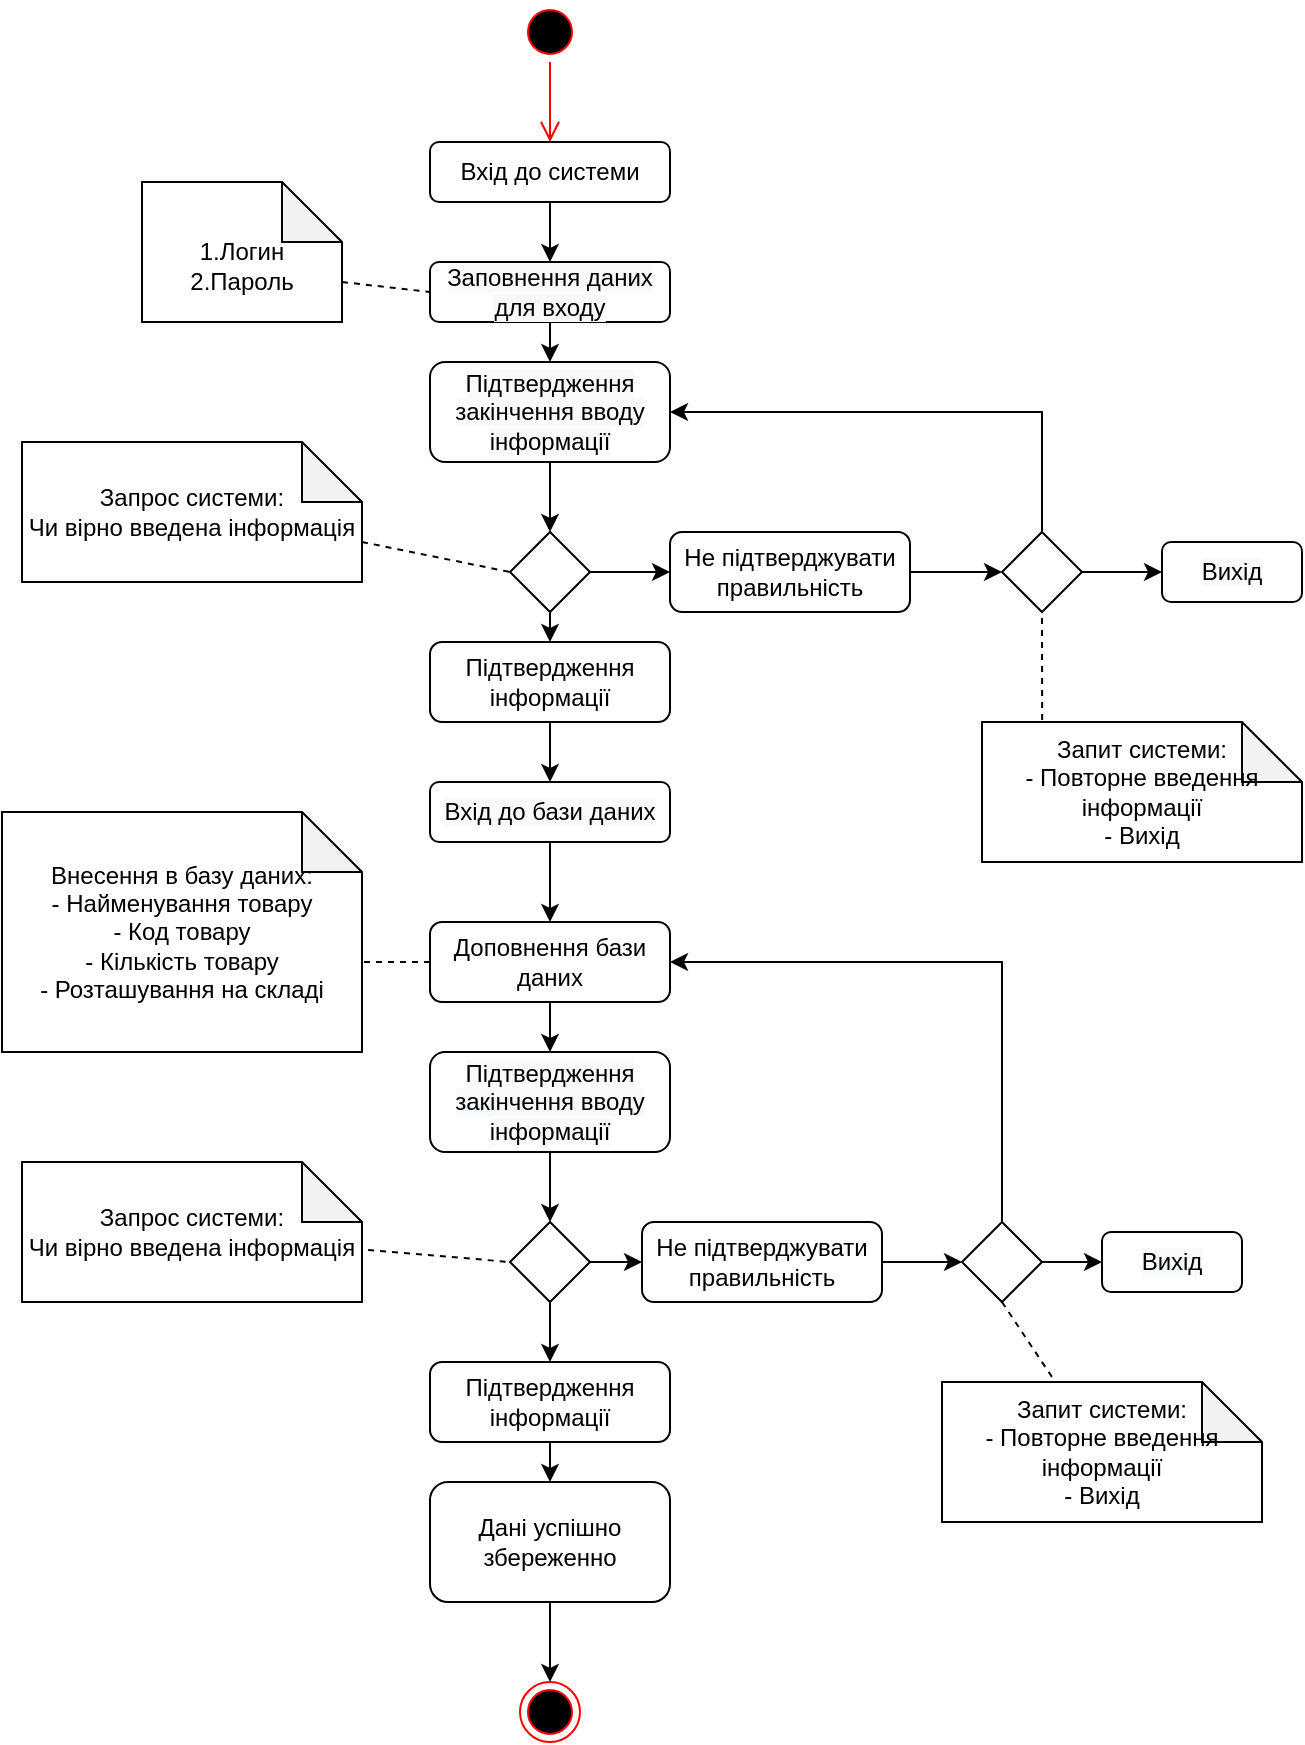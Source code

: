<mxfile version="13.7.7" type="device"><diagram id="iF1unBF6WMD4QPWd034g" name="Page-1"><mxGraphModel dx="786" dy="869" grid="1" gridSize="10" guides="1" tooltips="1" connect="1" arrows="1" fold="1" page="1" pageScale="1" pageWidth="827" pageHeight="1169" math="0" shadow="0"><root><mxCell id="0"/><mxCell id="1" parent="0"/><mxCell id="Y7XJX341RrORSFOuEEj--4" value="" style="endArrow=classic;html=1;exitX=0.5;exitY=1;exitDx=0;exitDy=0;entryX=0.5;entryY=0;entryDx=0;entryDy=0;" parent="1" source="Y7XJX341RrORSFOuEEj--38" target="Y7XJX341RrORSFOuEEj--39" edge="1"><mxGeometry width="50" height="50" relative="1" as="geometry"><mxPoint x="414" y="170" as="sourcePoint"/><mxPoint x="414" y="210" as="targetPoint"/></mxGeometry></mxCell><mxCell id="Y7XJX341RrORSFOuEEj--6" value="" style="rhombus;whiteSpace=wrap;html=1;" parent="1" vertex="1"><mxGeometry x="394" y="325" width="40" height="40" as="geometry"/></mxCell><mxCell id="Y7XJX341RrORSFOuEEj--7" value="" style="endArrow=classic;html=1;exitX=0.5;exitY=1;exitDx=0;exitDy=0;entryX=0.5;entryY=0;entryDx=0;entryDy=0;" parent="1" source="Y7XJX341RrORSFOuEEj--39" target="Y7XJX341RrORSFOuEEj--40" edge="1"><mxGeometry width="50" height="50" relative="1" as="geometry"><mxPoint x="414" y="250" as="sourcePoint"/><mxPoint x="414" y="270" as="targetPoint"/></mxGeometry></mxCell><mxCell id="Y7XJX341RrORSFOuEEj--8" value="&lt;br&gt;1.Логин&lt;br&gt;2.Пароль" style="shape=note;whiteSpace=wrap;html=1;backgroundOutline=1;darkOpacity=0.05;" parent="1" vertex="1"><mxGeometry x="210" y="150" width="100" height="70" as="geometry"/></mxCell><mxCell id="Y7XJX341RrORSFOuEEj--9" value="" style="endArrow=none;dashed=1;html=1;exitX=0;exitY=0;exitDx=100;exitDy=50;exitPerimeter=0;entryX=0;entryY=0.5;entryDx=0;entryDy=0;" parent="1" source="Y7XJX341RrORSFOuEEj--8" target="Y7XJX341RrORSFOuEEj--39" edge="1"><mxGeometry width="50" height="50" relative="1" as="geometry"><mxPoint x="420" y="360" as="sourcePoint"/><mxPoint x="354" y="230" as="targetPoint"/></mxGeometry></mxCell><mxCell id="Y7XJX341RrORSFOuEEj--10" value="Запрос системи:&lt;br&gt;Чи вірно введена інформація" style="shape=note;whiteSpace=wrap;html=1;backgroundOutline=1;darkOpacity=0.05;" parent="1" vertex="1"><mxGeometry x="150" y="280" width="170" height="70" as="geometry"/></mxCell><mxCell id="Y7XJX341RrORSFOuEEj--11" value="" style="endArrow=none;dashed=1;html=1;exitX=0;exitY=0;exitDx=170;exitDy=50;exitPerimeter=0;entryX=0;entryY=0.5;entryDx=0;entryDy=0;" parent="1" source="Y7XJX341RrORSFOuEEj--10" target="Y7XJX341RrORSFOuEEj--6" edge="1"><mxGeometry width="50" height="50" relative="1" as="geometry"><mxPoint x="420" y="360" as="sourcePoint"/><mxPoint x="470" y="310" as="targetPoint"/></mxGeometry></mxCell><mxCell id="Y7XJX341RrORSFOuEEj--12" value="" style="endArrow=classic;html=1;exitX=0.5;exitY=1;exitDx=0;exitDy=0;entryX=0.5;entryY=0;entryDx=0;entryDy=0;" parent="1" source="Y7XJX341RrORSFOuEEj--6" target="Y7XJX341RrORSFOuEEj--46" edge="1"><mxGeometry width="50" height="50" relative="1" as="geometry"><mxPoint x="420" y="360" as="sourcePoint"/><mxPoint x="414" y="400" as="targetPoint"/></mxGeometry></mxCell><mxCell id="Y7XJX341RrORSFOuEEj--15" value="" style="endArrow=classic;html=1;exitX=1;exitY=0.5;exitDx=0;exitDy=0;entryX=0;entryY=0.5;entryDx=0;entryDy=0;" parent="1" source="Y7XJX341RrORSFOuEEj--6" target="Y7XJX341RrORSFOuEEj--43" edge="1"><mxGeometry width="50" height="50" relative="1" as="geometry"><mxPoint x="500" y="230" as="sourcePoint"/><mxPoint x="474" y="360" as="targetPoint"/></mxGeometry></mxCell><mxCell id="Y7XJX341RrORSFOuEEj--18" value="" style="endArrow=classic;html=1;exitX=1;exitY=0.5;exitDx=0;exitDy=0;entryX=0;entryY=0.5;entryDx=0;entryDy=0;" parent="1" source="Y7XJX341RrORSFOuEEj--43" target="Y7XJX341RrORSFOuEEj--19" edge="1"><mxGeometry width="50" height="50" relative="1" as="geometry"><mxPoint x="594" y="360" as="sourcePoint"/><mxPoint x="640" y="290" as="targetPoint"/></mxGeometry></mxCell><mxCell id="Y7XJX341RrORSFOuEEj--45" style="edgeStyle=orthogonalEdgeStyle;rounded=0;orthogonalLoop=1;jettySize=auto;html=1;exitX=0.5;exitY=0;exitDx=0;exitDy=0;entryX=1;entryY=0.5;entryDx=0;entryDy=0;" parent="1" source="Y7XJX341RrORSFOuEEj--19" target="Y7XJX341RrORSFOuEEj--40" edge="1"><mxGeometry relative="1" as="geometry"/></mxCell><mxCell id="Y7XJX341RrORSFOuEEj--19" value="" style="rhombus;whiteSpace=wrap;html=1;" parent="1" vertex="1"><mxGeometry x="640" y="325" width="40" height="40" as="geometry"/></mxCell><mxCell id="Y7XJX341RrORSFOuEEj--20" value="Запит системи:&lt;br&gt;- Повторне введення інформації&lt;br&gt;- Вихід" style="shape=note;whiteSpace=wrap;html=1;backgroundOutline=1;darkOpacity=0.05;" parent="1" vertex="1"><mxGeometry x="630" y="420" width="160" height="70" as="geometry"/></mxCell><mxCell id="Y7XJX341RrORSFOuEEj--21" value="" style="endArrow=none;dashed=1;html=1;entryX=0.5;entryY=1;entryDx=0;entryDy=0;exitX=0.188;exitY=-0.014;exitDx=0;exitDy=0;exitPerimeter=0;" parent="1" source="Y7XJX341RrORSFOuEEj--20" target="Y7XJX341RrORSFOuEEj--19" edge="1"><mxGeometry width="50" height="50" relative="1" as="geometry"><mxPoint x="660" y="340" as="sourcePoint"/><mxPoint x="550" y="300" as="targetPoint"/></mxGeometry></mxCell><mxCell id="Y7XJX341RrORSFOuEEj--24" value="" style="endArrow=classic;html=1;exitX=1;exitY=0.5;exitDx=0;exitDy=0;entryX=0;entryY=0.5;entryDx=0;entryDy=0;" parent="1" source="Y7XJX341RrORSFOuEEj--19" target="Y7XJX341RrORSFOuEEj--44" edge="1"><mxGeometry width="50" height="50" relative="1" as="geometry"><mxPoint x="500" y="340" as="sourcePoint"/><mxPoint x="710" y="345" as="targetPoint"/></mxGeometry></mxCell><mxCell id="Y7XJX341RrORSFOuEEj--30" style="edgeStyle=orthogonalEdgeStyle;rounded=0;orthogonalLoop=1;jettySize=auto;html=1;exitX=0.5;exitY=1;exitDx=0;exitDy=0;entryX=0.5;entryY=0;entryDx=0;entryDy=0;" parent="1" source="Y7XJX341RrORSFOuEEj--47" target="Y7XJX341RrORSFOuEEj--50" edge="1"><mxGeometry relative="1" as="geometry"><mxPoint x="414" y="480" as="sourcePoint"/><mxPoint x="414" y="520" as="targetPoint"/></mxGeometry></mxCell><mxCell id="Y7XJX341RrORSFOuEEj--31" value="Внесення в базу даних:&lt;br&gt;- Найменування товару&lt;br&gt;- Код товару&lt;br&gt;- Кількість товару&lt;br&gt;- Розташування на складі" style="shape=note;whiteSpace=wrap;html=1;backgroundOutline=1;darkOpacity=0.05;" parent="1" vertex="1"><mxGeometry x="140" y="465" width="180" height="120" as="geometry"/></mxCell><mxCell id="Y7XJX341RrORSFOuEEj--32" value="" style="endArrow=none;dashed=1;html=1;entryX=0;entryY=0;entryDx=180;entryDy=75;entryPerimeter=0;exitX=0;exitY=0.5;exitDx=0;exitDy=0;" parent="1" source="Y7XJX341RrORSFOuEEj--50" target="Y7XJX341RrORSFOuEEj--31" edge="1"><mxGeometry width="50" height="50" relative="1" as="geometry"><mxPoint x="354" y="540" as="sourcePoint"/><mxPoint x="500" y="250" as="targetPoint"/></mxGeometry></mxCell><mxCell id="Y7XJX341RrORSFOuEEj--34" style="edgeStyle=orthogonalEdgeStyle;rounded=0;orthogonalLoop=1;jettySize=auto;html=1;exitX=0.5;exitY=1;exitDx=0;exitDy=0;entryX=0.5;entryY=0;entryDx=0;entryDy=0;" parent="1" source="Y7XJX341RrORSFOuEEj--40" target="Y7XJX341RrORSFOuEEj--6" edge="1"><mxGeometry relative="1" as="geometry"><mxPoint x="414" y="320" as="sourcePoint"/></mxGeometry></mxCell><mxCell id="Y7XJX341RrORSFOuEEj--37" style="edgeStyle=orthogonalEdgeStyle;rounded=0;orthogonalLoop=1;jettySize=auto;html=1;entryX=0.5;entryY=0;entryDx=0;entryDy=0;exitX=0.5;exitY=1;exitDx=0;exitDy=0;" parent="1" source="Y7XJX341RrORSFOuEEj--46" target="Y7XJX341RrORSFOuEEj--47" edge="1"><mxGeometry relative="1" as="geometry"><mxPoint x="510" y="450" as="sourcePoint"/><mxPoint x="414" y="440" as="targetPoint"/></mxGeometry></mxCell><mxCell id="Y7XJX341RrORSFOuEEj--38" value="&lt;span&gt;Вхід до системи&lt;/span&gt;" style="rounded=1;whiteSpace=wrap;html=1;" parent="1" vertex="1"><mxGeometry x="354" y="130" width="120" height="30" as="geometry"/></mxCell><mxCell id="Y7XJX341RrORSFOuEEj--39" value="&#10;&#10;&lt;span style=&quot;color: rgb(0, 0, 0); font-family: helvetica; font-size: 12px; font-style: normal; font-weight: 400; letter-spacing: normal; text-align: center; text-indent: 0px; text-transform: none; word-spacing: 0px; background-color: rgb(248, 249, 250); display: inline; float: none;&quot;&gt;Заповнення даних для входу&lt;/span&gt;&#10;&#10;" style="rounded=1;whiteSpace=wrap;html=1;" parent="1" vertex="1"><mxGeometry x="354" y="190" width="120" height="30" as="geometry"/></mxCell><mxCell id="Y7XJX341RrORSFOuEEj--40" value="&lt;span style=&quot;color: rgb(0 , 0 , 0) ; font-family: &amp;#34;helvetica&amp;#34; ; font-size: 12px ; font-style: normal ; font-weight: 400 ; letter-spacing: normal ; text-align: center ; text-indent: 0px ; text-transform: none ; word-spacing: 0px ; background-color: rgb(248 , 249 , 250) ; display: inline ; float: none&quot;&gt;Підтвердження закінчення вводу інформації&lt;/span&gt;" style="rounded=1;whiteSpace=wrap;html=1;" parent="1" vertex="1"><mxGeometry x="354" y="240" width="120" height="50" as="geometry"/></mxCell><mxCell id="Y7XJX341RrORSFOuEEj--43" value="&lt;span&gt;Не підтверджувати правильність&lt;/span&gt;" style="rounded=1;whiteSpace=wrap;html=1;" parent="1" vertex="1"><mxGeometry x="474" y="325" width="120" height="40" as="geometry"/></mxCell><mxCell id="Y7XJX341RrORSFOuEEj--44" value="&#10;&#10;&lt;span style=&quot;color: rgb(0, 0, 0); font-family: helvetica; font-size: 12px; font-style: normal; font-weight: 400; letter-spacing: normal; text-align: center; text-indent: 0px; text-transform: none; word-spacing: 0px; background-color: rgb(248, 249, 250); display: inline; float: none;&quot;&gt;Вихід&lt;/span&gt;&#10;&#10;" style="rounded=1;whiteSpace=wrap;html=1;" parent="1" vertex="1"><mxGeometry x="720" y="330" width="70" height="30" as="geometry"/></mxCell><mxCell id="Y7XJX341RrORSFOuEEj--46" value="&lt;span&gt;Підтвердження інформації&lt;/span&gt;" style="rounded=1;whiteSpace=wrap;html=1;" parent="1" vertex="1"><mxGeometry x="354" y="380" width="120" height="40" as="geometry"/></mxCell><mxCell id="Y7XJX341RrORSFOuEEj--47" value="&#10;&#10;&lt;span style=&quot;color: rgb(0, 0, 0); font-family: helvetica; font-size: 12px; font-style: normal; font-weight: 400; letter-spacing: normal; text-align: center; text-indent: 0px; text-transform: none; word-spacing: 0px; background-color: rgb(248, 249, 250); display: inline; float: none;&quot;&gt;Вхід до бази даних&lt;/span&gt;&#10;&#10;" style="rounded=1;whiteSpace=wrap;html=1;" parent="1" vertex="1"><mxGeometry x="354" y="450" width="120" height="30" as="geometry"/></mxCell><mxCell id="Y7XJX341RrORSFOuEEj--50" value="&lt;span&gt;Доповнення бази даних&lt;/span&gt;" style="rounded=1;whiteSpace=wrap;html=1;" parent="1" vertex="1"><mxGeometry x="354" y="520" width="120" height="40" as="geometry"/></mxCell><mxCell id="DKdcCHN7E-hC1IujZxK3-1" value="" style="ellipse;html=1;shape=startState;fillColor=#000000;strokeColor=#ff0000;" vertex="1" parent="1"><mxGeometry x="399" y="60" width="30" height="30" as="geometry"/></mxCell><mxCell id="DKdcCHN7E-hC1IujZxK3-2" value="" style="edgeStyle=orthogonalEdgeStyle;html=1;verticalAlign=bottom;endArrow=open;endSize=8;strokeColor=#ff0000;entryX=0.5;entryY=0;entryDx=0;entryDy=0;" edge="1" source="DKdcCHN7E-hC1IujZxK3-1" parent="1" target="Y7XJX341RrORSFOuEEj--38"><mxGeometry relative="1" as="geometry"><mxPoint x="330" y="85" as="targetPoint"/></mxGeometry></mxCell><mxCell id="DKdcCHN7E-hC1IujZxK3-10" style="edgeStyle=orthogonalEdgeStyle;rounded=0;orthogonalLoop=1;jettySize=auto;html=1;exitX=0.5;exitY=1;exitDx=0;exitDy=0;entryX=0.5;entryY=0;entryDx=0;entryDy=0;" edge="1" parent="1" source="DKdcCHN7E-hC1IujZxK3-3" target="DKdcCHN7E-hC1IujZxK3-8"><mxGeometry relative="1" as="geometry"/></mxCell><mxCell id="DKdcCHN7E-hC1IujZxK3-3" value="&lt;span style=&quot;color: rgb(0 , 0 , 0) ; font-family: &amp;#34;helvetica&amp;#34; ; font-size: 12px ; font-style: normal ; font-weight: 400 ; letter-spacing: normal ; text-align: center ; text-indent: 0px ; text-transform: none ; word-spacing: 0px ; background-color: rgb(248 , 249 , 250) ; display: inline ; float: none&quot;&gt;Підтвердження закінчення вводу інформації&lt;/span&gt;" style="rounded=1;whiteSpace=wrap;html=1;" vertex="1" parent="1"><mxGeometry x="354" y="585" width="120" height="50" as="geometry"/></mxCell><mxCell id="DKdcCHN7E-hC1IujZxK3-4" value="" style="endArrow=classic;html=1;exitX=0.5;exitY=1;exitDx=0;exitDy=0;entryX=0.5;entryY=0;entryDx=0;entryDy=0;" edge="1" parent="1" source="Y7XJX341RrORSFOuEEj--50" target="DKdcCHN7E-hC1IujZxK3-3"><mxGeometry width="50" height="50" relative="1" as="geometry"><mxPoint x="430" y="640" as="sourcePoint"/><mxPoint x="480" y="590" as="targetPoint"/></mxGeometry></mxCell><mxCell id="DKdcCHN7E-hC1IujZxK3-17" style="edgeStyle=orthogonalEdgeStyle;rounded=0;orthogonalLoop=1;jettySize=auto;html=1;exitX=1;exitY=0.5;exitDx=0;exitDy=0;entryX=0;entryY=0.5;entryDx=0;entryDy=0;" edge="1" parent="1" source="DKdcCHN7E-hC1IujZxK3-8" target="DKdcCHN7E-hC1IujZxK3-13"><mxGeometry relative="1" as="geometry"/></mxCell><mxCell id="DKdcCHN7E-hC1IujZxK3-20" style="edgeStyle=orthogonalEdgeStyle;rounded=0;orthogonalLoop=1;jettySize=auto;html=1;exitX=0.5;exitY=1;exitDx=0;exitDy=0;entryX=0.5;entryY=0;entryDx=0;entryDy=0;" edge="1" parent="1" source="DKdcCHN7E-hC1IujZxK3-8" target="DKdcCHN7E-hC1IujZxK3-14"><mxGeometry relative="1" as="geometry"/></mxCell><mxCell id="DKdcCHN7E-hC1IujZxK3-8" value="" style="rhombus;whiteSpace=wrap;html=1;" vertex="1" parent="1"><mxGeometry x="394" y="670" width="40" height="40" as="geometry"/></mxCell><mxCell id="DKdcCHN7E-hC1IujZxK3-11" value="Запрос системи:&lt;br&gt;Чи вірно введена інформація" style="shape=note;whiteSpace=wrap;html=1;backgroundOutline=1;darkOpacity=0.05;" vertex="1" parent="1"><mxGeometry x="150" y="640" width="170" height="70" as="geometry"/></mxCell><mxCell id="DKdcCHN7E-hC1IujZxK3-12" value="" style="endArrow=none;dashed=1;html=1;exitX=1.018;exitY=0.629;exitDx=0;exitDy=0;exitPerimeter=0;entryX=0;entryY=0.5;entryDx=0;entryDy=0;" edge="1" parent="1" source="DKdcCHN7E-hC1IujZxK3-11" target="DKdcCHN7E-hC1IujZxK3-8"><mxGeometry width="50" height="50" relative="1" as="geometry"><mxPoint x="430" y="640" as="sourcePoint"/><mxPoint x="480" y="590" as="targetPoint"/></mxGeometry></mxCell><mxCell id="DKdcCHN7E-hC1IujZxK3-18" style="edgeStyle=orthogonalEdgeStyle;rounded=0;orthogonalLoop=1;jettySize=auto;html=1;exitX=1;exitY=0.5;exitDx=0;exitDy=0;entryX=0;entryY=0.5;entryDx=0;entryDy=0;" edge="1" parent="1" source="DKdcCHN7E-hC1IujZxK3-13" target="DKdcCHN7E-hC1IujZxK3-15"><mxGeometry relative="1" as="geometry"/></mxCell><mxCell id="DKdcCHN7E-hC1IujZxK3-13" value="&lt;span&gt;Не підтверджувати правильність&lt;/span&gt;" style="rounded=1;whiteSpace=wrap;html=1;" vertex="1" parent="1"><mxGeometry x="460" y="670" width="120" height="40" as="geometry"/></mxCell><mxCell id="DKdcCHN7E-hC1IujZxK3-25" style="edgeStyle=orthogonalEdgeStyle;rounded=0;orthogonalLoop=1;jettySize=auto;html=1;exitX=0.5;exitY=1;exitDx=0;exitDy=0;entryX=0.5;entryY=0;entryDx=0;entryDy=0;" edge="1" parent="1" source="DKdcCHN7E-hC1IujZxK3-14" target="DKdcCHN7E-hC1IujZxK3-24"><mxGeometry relative="1" as="geometry"/></mxCell><mxCell id="DKdcCHN7E-hC1IujZxK3-14" value="&lt;span&gt;Підтвердження інформації&lt;/span&gt;" style="rounded=1;whiteSpace=wrap;html=1;" vertex="1" parent="1"><mxGeometry x="354" y="740" width="120" height="40" as="geometry"/></mxCell><mxCell id="DKdcCHN7E-hC1IujZxK3-19" style="edgeStyle=orthogonalEdgeStyle;rounded=0;orthogonalLoop=1;jettySize=auto;html=1;exitX=1;exitY=0.5;exitDx=0;exitDy=0;entryX=0;entryY=0.5;entryDx=0;entryDy=0;" edge="1" parent="1" source="DKdcCHN7E-hC1IujZxK3-15" target="DKdcCHN7E-hC1IujZxK3-16"><mxGeometry relative="1" as="geometry"/></mxCell><mxCell id="DKdcCHN7E-hC1IujZxK3-23" style="edgeStyle=orthogonalEdgeStyle;rounded=0;orthogonalLoop=1;jettySize=auto;html=1;exitX=0.5;exitY=0;exitDx=0;exitDy=0;entryX=1;entryY=0.5;entryDx=0;entryDy=0;" edge="1" parent="1" source="DKdcCHN7E-hC1IujZxK3-15" target="Y7XJX341RrORSFOuEEj--50"><mxGeometry relative="1" as="geometry"/></mxCell><mxCell id="DKdcCHN7E-hC1IujZxK3-15" value="" style="rhombus;whiteSpace=wrap;html=1;" vertex="1" parent="1"><mxGeometry x="620" y="670" width="40" height="40" as="geometry"/></mxCell><mxCell id="DKdcCHN7E-hC1IujZxK3-16" value="&#10;&#10;&lt;span style=&quot;color: rgb(0, 0, 0); font-family: helvetica; font-size: 12px; font-style: normal; font-weight: 400; letter-spacing: normal; text-align: center; text-indent: 0px; text-transform: none; word-spacing: 0px; background-color: rgb(248, 249, 250); display: inline; float: none;&quot;&gt;Вихід&lt;/span&gt;&#10;&#10;" style="rounded=1;whiteSpace=wrap;html=1;" vertex="1" parent="1"><mxGeometry x="690" y="675" width="70" height="30" as="geometry"/></mxCell><mxCell id="DKdcCHN7E-hC1IujZxK3-21" value="Запит системи:&lt;br&gt;- Повторне введення інформації&lt;br&gt;- Вихід" style="shape=note;whiteSpace=wrap;html=1;backgroundOutline=1;darkOpacity=0.05;" vertex="1" parent="1"><mxGeometry x="610" y="750" width="160" height="70" as="geometry"/></mxCell><mxCell id="DKdcCHN7E-hC1IujZxK3-22" value="" style="endArrow=none;dashed=1;html=1;exitX=0.5;exitY=1;exitDx=0;exitDy=0;" edge="1" parent="1" source="DKdcCHN7E-hC1IujZxK3-15" target="DKdcCHN7E-hC1IujZxK3-21"><mxGeometry width="50" height="50" relative="1" as="geometry"><mxPoint x="670.08" y="429.02" as="sourcePoint"/><mxPoint x="670" y="375" as="targetPoint"/></mxGeometry></mxCell><mxCell id="DKdcCHN7E-hC1IujZxK3-27" style="edgeStyle=orthogonalEdgeStyle;rounded=0;orthogonalLoop=1;jettySize=auto;html=1;exitX=0.5;exitY=1;exitDx=0;exitDy=0;entryX=0.5;entryY=0;entryDx=0;entryDy=0;" edge="1" parent="1" source="DKdcCHN7E-hC1IujZxK3-24" target="DKdcCHN7E-hC1IujZxK3-26"><mxGeometry relative="1" as="geometry"/></mxCell><mxCell id="DKdcCHN7E-hC1IujZxK3-24" value="Дані успішно збереженно" style="rounded=1;whiteSpace=wrap;html=1;" vertex="1" parent="1"><mxGeometry x="354" y="800" width="120" height="60" as="geometry"/></mxCell><mxCell id="DKdcCHN7E-hC1IujZxK3-26" value="" style="ellipse;html=1;shape=endState;fillColor=#000000;strokeColor=#ff0000;" vertex="1" parent="1"><mxGeometry x="399" y="900" width="30" height="30" as="geometry"/></mxCell></root></mxGraphModel></diagram></mxfile>